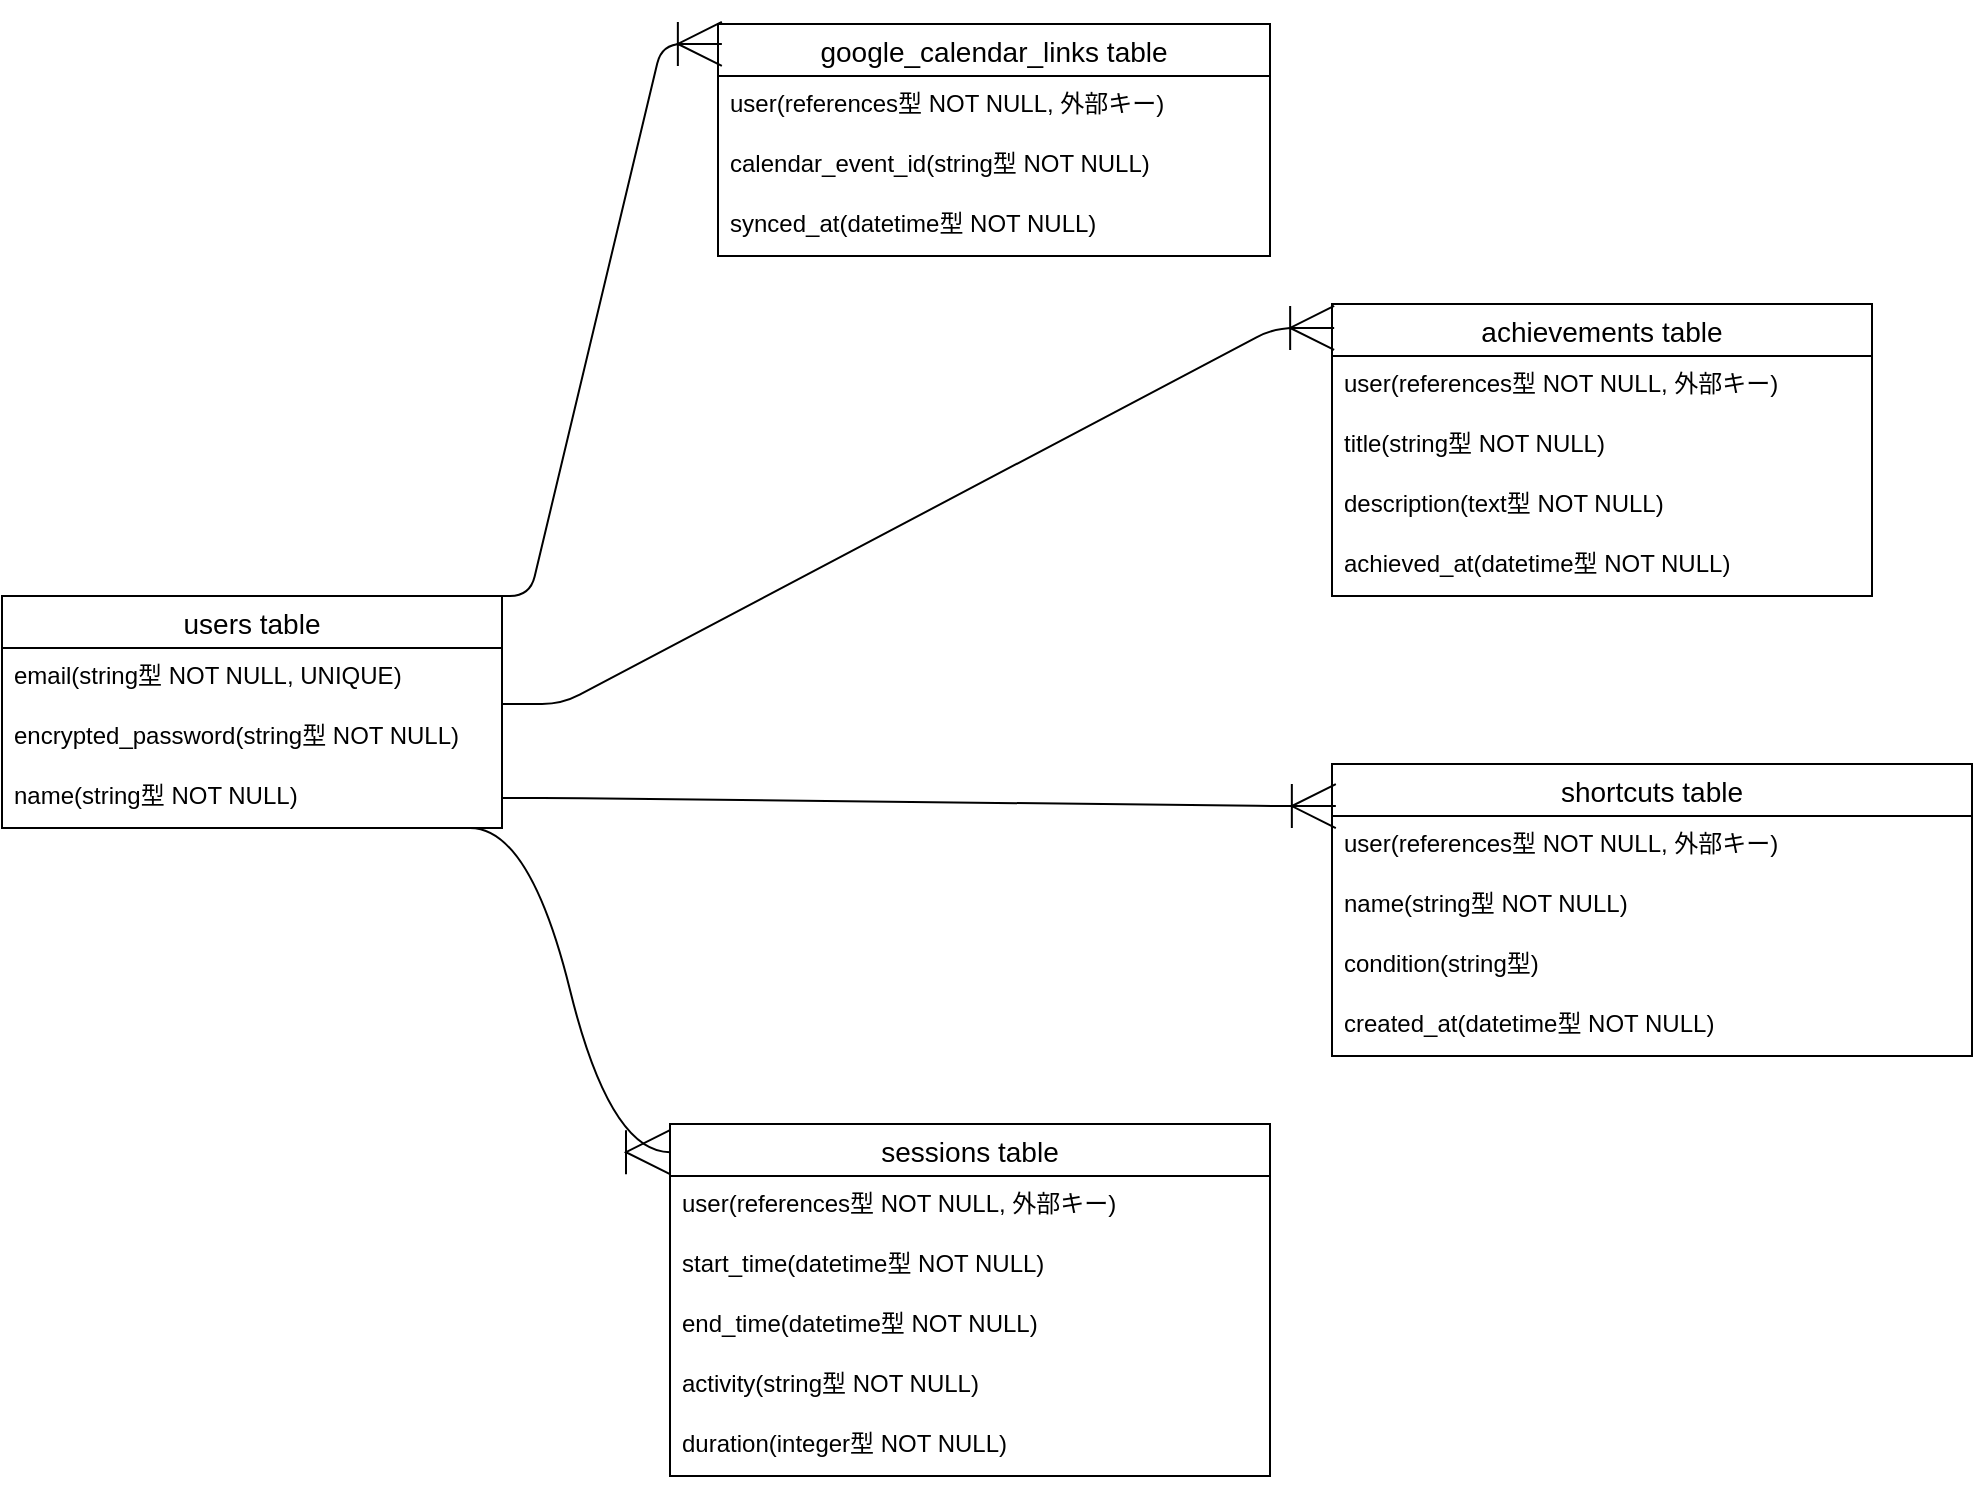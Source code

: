 <mxfile>
    <diagram id="INwY4ROfYlFtFgKfOcuz" name="ページ1">
        <mxGraphModel dx="2569" dy="1356" grid="1" gridSize="10" guides="1" tooltips="1" connect="1" arrows="1" fold="1" page="0" pageScale="1" pageWidth="827" pageHeight="1169" math="0" shadow="0">
            <root>
                <mxCell id="0"/>
                <mxCell id="1" parent="0"/>
                <mxCell id="2" value="users table" style="swimlane;fontStyle=0;childLayout=stackLayout;horizontal=1;startSize=26;horizontalStack=0;resizeParent=1;resizeParentMax=0;resizeLast=0;collapsible=1;marginBottom=0;align=center;fontSize=14;" vertex="1" parent="1">
                    <mxGeometry x="-220" y="226" width="250" height="116" as="geometry"/>
                </mxCell>
                <mxCell id="3" value="email(string型 NOT NULL, UNIQUE)" style="text;strokeColor=none;fillColor=none;spacingLeft=4;spacingRight=4;overflow=hidden;rotatable=0;points=[[0,0.5],[1,0.5]];portConstraint=eastwest;fontSize=12;" vertex="1" parent="2">
                    <mxGeometry y="26" width="250" height="30" as="geometry"/>
                </mxCell>
                <mxCell id="4" value="encrypted_password(string型 NOT NULL)" style="text;strokeColor=none;fillColor=none;spacingLeft=4;spacingRight=4;overflow=hidden;rotatable=0;points=[[0,0.5],[1,0.5]];portConstraint=eastwest;fontSize=12;" vertex="1" parent="2">
                    <mxGeometry y="56" width="250" height="30" as="geometry"/>
                </mxCell>
                <mxCell id="5" value="name(string型 NOT NULL)" style="text;strokeColor=none;fillColor=none;spacingLeft=4;spacingRight=4;overflow=hidden;rotatable=0;points=[[0,0.5],[1,0.5]];portConstraint=eastwest;fontSize=12;" vertex="1" parent="2">
                    <mxGeometry y="86" width="250" height="30" as="geometry"/>
                </mxCell>
                <mxCell id="6" value="sessions table" style="swimlane;fontStyle=0;childLayout=stackLayout;horizontal=1;startSize=26;horizontalStack=0;resizeParent=1;resizeParentMax=0;resizeLast=0;collapsible=1;marginBottom=0;align=center;fontSize=14;" vertex="1" parent="1">
                    <mxGeometry x="114" y="490" width="300" height="176" as="geometry"/>
                </mxCell>
                <mxCell id="7" value="user(references型 NOT NULL, 外部キー)" style="text;strokeColor=none;fillColor=none;spacingLeft=4;spacingRight=4;overflow=hidden;rotatable=0;points=[[0,0.5],[1,0.5]];portConstraint=eastwest;fontSize=12;" vertex="1" parent="6">
                    <mxGeometry y="26" width="300" height="30" as="geometry"/>
                </mxCell>
                <mxCell id="8" value="start_time(datetime型 NOT NULL)" style="text;strokeColor=none;fillColor=none;spacingLeft=4;spacingRight=4;overflow=hidden;rotatable=0;points=[[0,0.5],[1,0.5]];portConstraint=eastwest;fontSize=12;" vertex="1" parent="6">
                    <mxGeometry y="56" width="300" height="30" as="geometry"/>
                </mxCell>
                <mxCell id="9" value="end_time(datetime型 NOT NULL)" style="text;strokeColor=none;fillColor=none;spacingLeft=4;spacingRight=4;overflow=hidden;rotatable=0;points=[[0,0.5],[1,0.5]];portConstraint=eastwest;fontSize=12;" vertex="1" parent="6">
                    <mxGeometry y="86" width="300" height="30" as="geometry"/>
                </mxCell>
                <mxCell id="36" value="activity(string型 NOT NULL)" style="text;strokeColor=none;fillColor=none;spacingLeft=4;spacingRight=4;overflow=hidden;rotatable=0;points=[[0,0.5],[1,0.5]];portConstraint=eastwest;fontSize=12;" vertex="1" parent="6">
                    <mxGeometry y="116" width="300" height="30" as="geometry"/>
                </mxCell>
                <mxCell id="37" value="duration(integer型 NOT NULL)" style="text;strokeColor=none;fillColor=none;spacingLeft=4;spacingRight=4;overflow=hidden;rotatable=0;points=[[0,0.5],[1,0.5]];portConstraint=eastwest;fontSize=12;" vertex="1" parent="6">
                    <mxGeometry y="146" width="300" height="30" as="geometry"/>
                </mxCell>
                <mxCell id="10" value="achievements table" style="swimlane;fontStyle=0;childLayout=stackLayout;horizontal=1;startSize=26;horizontalStack=0;resizeParent=1;resizeParentMax=0;resizeLast=0;collapsible=1;marginBottom=0;align=center;fontSize=14;" vertex="1" parent="1">
                    <mxGeometry x="445" y="80" width="270" height="146" as="geometry"/>
                </mxCell>
                <mxCell id="11" value="user(references型 NOT NULL, 外部キー)" style="text;strokeColor=none;fillColor=none;spacingLeft=4;spacingRight=4;overflow=hidden;rotatable=0;points=[[0,0.5],[1,0.5]];portConstraint=eastwest;fontSize=12;" vertex="1" parent="10">
                    <mxGeometry y="26" width="270" height="30" as="geometry"/>
                </mxCell>
                <mxCell id="12" value="title(string型 NOT NULL)" style="text;strokeColor=none;fillColor=none;spacingLeft=4;spacingRight=4;overflow=hidden;rotatable=0;points=[[0,0.5],[1,0.5]];portConstraint=eastwest;fontSize=12;" vertex="1" parent="10">
                    <mxGeometry y="56" width="270" height="30" as="geometry"/>
                </mxCell>
                <mxCell id="13" value="description(text型 NOT NULL)" style="text;strokeColor=none;fillColor=none;spacingLeft=4;spacingRight=4;overflow=hidden;rotatable=0;points=[[0,0.5],[1,0.5]];portConstraint=eastwest;fontSize=12;" vertex="1" parent="10">
                    <mxGeometry y="86" width="270" height="30" as="geometry"/>
                </mxCell>
                <mxCell id="38" value="achieved_at(datetime型 NOT NULL)" style="text;strokeColor=none;fillColor=none;spacingLeft=4;spacingRight=4;overflow=hidden;rotatable=0;points=[[0,0.5],[1,0.5]];portConstraint=eastwest;fontSize=12;" vertex="1" parent="10">
                    <mxGeometry y="116" width="270" height="30" as="geometry"/>
                </mxCell>
                <mxCell id="14" value="shortcuts table" style="swimlane;fontStyle=0;childLayout=stackLayout;horizontal=1;startSize=26;horizontalStack=0;resizeParent=1;resizeParentMax=0;resizeLast=0;collapsible=1;marginBottom=0;align=center;fontSize=14;" vertex="1" parent="1">
                    <mxGeometry x="445" y="310" width="320" height="146" as="geometry"/>
                </mxCell>
                <mxCell id="15" value="user(references型 NOT NULL, 外部キー)" style="text;strokeColor=none;fillColor=none;spacingLeft=4;spacingRight=4;overflow=hidden;rotatable=0;points=[[0,0.5],[1,0.5]];portConstraint=eastwest;fontSize=12;" vertex="1" parent="14">
                    <mxGeometry y="26" width="320" height="30" as="geometry"/>
                </mxCell>
                <mxCell id="16" value="name(string型 NOT NULL)" style="text;strokeColor=none;fillColor=none;spacingLeft=4;spacingRight=4;overflow=hidden;rotatable=0;points=[[0,0.5],[1,0.5]];portConstraint=eastwest;fontSize=12;" vertex="1" parent="14">
                    <mxGeometry y="56" width="320" height="30" as="geometry"/>
                </mxCell>
                <mxCell id="17" value="condition(string型)" style="text;strokeColor=none;fillColor=none;spacingLeft=4;spacingRight=4;overflow=hidden;rotatable=0;points=[[0,0.5],[1,0.5]];portConstraint=eastwest;fontSize=12;" vertex="1" parent="14">
                    <mxGeometry y="86" width="320" height="30" as="geometry"/>
                </mxCell>
                <mxCell id="40" value="created_at(datetime型 NOT NULL)" style="text;strokeColor=none;fillColor=none;spacingLeft=4;spacingRight=4;overflow=hidden;rotatable=0;points=[[0,0.5],[1,0.5]];portConstraint=eastwest;fontSize=12;" vertex="1" parent="14">
                    <mxGeometry y="116" width="320" height="30" as="geometry"/>
                </mxCell>
                <mxCell id="41" value="google_calendar_links table" style="swimlane;fontStyle=0;childLayout=stackLayout;horizontal=1;startSize=26;horizontalStack=0;resizeParent=1;resizeParentMax=0;resizeLast=0;collapsible=1;marginBottom=0;align=center;fontSize=14;" vertex="1" parent="1">
                    <mxGeometry x="138" y="-60" width="276" height="116" as="geometry"/>
                </mxCell>
                <mxCell id="42" value="user(references型 NOT NULL, 外部キー)" style="text;strokeColor=none;fillColor=none;spacingLeft=4;spacingRight=4;overflow=hidden;rotatable=0;points=[[0,0.5],[1,0.5]];portConstraint=eastwest;fontSize=12;" vertex="1" parent="41">
                    <mxGeometry y="26" width="276" height="30" as="geometry"/>
                </mxCell>
                <mxCell id="43" value="calendar_event_id(string型 NOT NULL)" style="text;strokeColor=none;fillColor=none;spacingLeft=4;spacingRight=4;overflow=hidden;rotatable=0;points=[[0,0.5],[1,0.5]];portConstraint=eastwest;fontSize=12;" vertex="1" parent="41">
                    <mxGeometry y="56" width="276" height="30" as="geometry"/>
                </mxCell>
                <mxCell id="44" value="synced_at(datetime型 NOT NULL)" style="text;strokeColor=none;fillColor=none;spacingLeft=4;spacingRight=4;overflow=hidden;rotatable=0;points=[[0,0.5],[1,0.5]];portConstraint=eastwest;fontSize=12;" vertex="1" parent="41">
                    <mxGeometry y="86" width="276" height="30" as="geometry"/>
                </mxCell>
                <mxCell id="45" value="" style="edgeStyle=entityRelationEdgeStyle;fontSize=12;html=1;endArrow=ERoneToMany;entryX=0.007;entryY=0.086;entryDx=0;entryDy=0;entryPerimeter=0;endSize=20;" edge="1" parent="1" target="41">
                    <mxGeometry width="100" height="100" relative="1" as="geometry">
                        <mxPoint x="14" y="226" as="sourcePoint"/>
                        <mxPoint x="114" y="126" as="targetPoint"/>
                    </mxGeometry>
                </mxCell>
                <mxCell id="49" value="" style="edgeStyle=entityRelationEdgeStyle;fontSize=12;html=1;endArrow=ERoneToMany;entryX=0.006;entryY=0.144;entryDx=0;entryDy=0;entryPerimeter=0;endSize=20;exitX=1;exitY=0.5;exitDx=0;exitDy=0;" edge="1" parent="1" source="5" target="14">
                    <mxGeometry width="100" height="100" relative="1" as="geometry">
                        <mxPoint x="70" y="331" as="sourcePoint"/>
                        <mxPoint x="120" y="220" as="targetPoint"/>
                    </mxGeometry>
                </mxCell>
                <mxCell id="50" value="" style="edgeStyle=entityRelationEdgeStyle;fontSize=12;html=1;endArrow=ERoneToMany;entryX=0.004;entryY=0.082;entryDx=0;entryDy=0;entryPerimeter=0;endSize=20;" edge="1" parent="1" target="10">
                    <mxGeometry width="100" height="100" relative="1" as="geometry">
                        <mxPoint x="30" y="280" as="sourcePoint"/>
                        <mxPoint x="130" y="180" as="targetPoint"/>
                    </mxGeometry>
                </mxCell>
                <mxCell id="54" value="" style="edgeStyle=entityRelationEdgeStyle;fontSize=12;html=1;endArrow=ERoneToMany;shadow=0;curved=1;entryX=0;entryY=0.08;entryDx=0;entryDy=0;entryPerimeter=0;endSize=20;" edge="1" parent="1" target="6">
                    <mxGeometry width="100" height="100" relative="1" as="geometry">
                        <mxPoint x="14" y="342" as="sourcePoint"/>
                        <mxPoint x="114" y="242" as="targetPoint"/>
                    </mxGeometry>
                </mxCell>
            </root>
        </mxGraphModel>
    </diagram>
</mxfile>